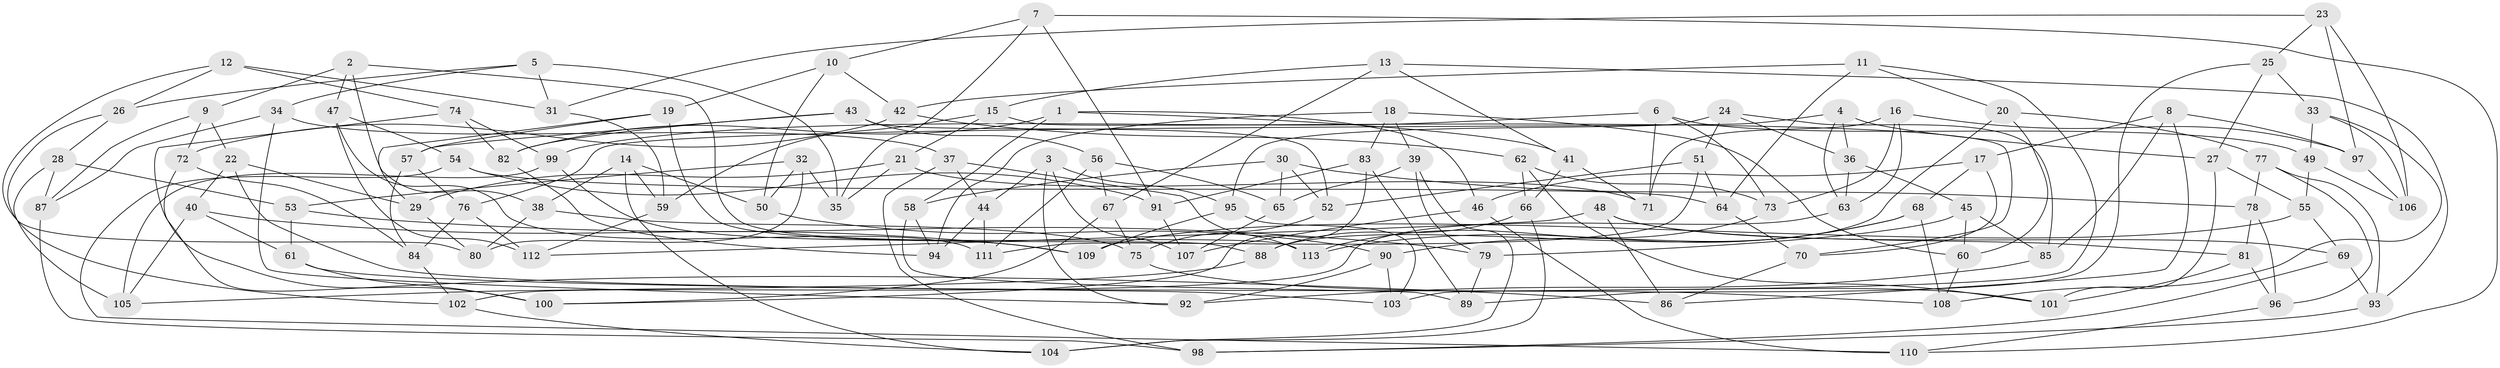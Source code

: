 // coarse degree distribution, {6: 0.5142857142857142, 4: 0.4, 5: 0.07142857142857142, 3: 0.014285714285714285}
// Generated by graph-tools (version 1.1) at 2025/24/03/03/25 07:24:26]
// undirected, 113 vertices, 226 edges
graph export_dot {
graph [start="1"]
  node [color=gray90,style=filled];
  1;
  2;
  3;
  4;
  5;
  6;
  7;
  8;
  9;
  10;
  11;
  12;
  13;
  14;
  15;
  16;
  17;
  18;
  19;
  20;
  21;
  22;
  23;
  24;
  25;
  26;
  27;
  28;
  29;
  30;
  31;
  32;
  33;
  34;
  35;
  36;
  37;
  38;
  39;
  40;
  41;
  42;
  43;
  44;
  45;
  46;
  47;
  48;
  49;
  50;
  51;
  52;
  53;
  54;
  55;
  56;
  57;
  58;
  59;
  60;
  61;
  62;
  63;
  64;
  65;
  66;
  67;
  68;
  69;
  70;
  71;
  72;
  73;
  74;
  75;
  76;
  77;
  78;
  79;
  80;
  81;
  82;
  83;
  84;
  85;
  86;
  87;
  88;
  89;
  90;
  91;
  92;
  93;
  94;
  95;
  96;
  97;
  98;
  99;
  100;
  101;
  102;
  103;
  104;
  105;
  106;
  107;
  108;
  109;
  110;
  111;
  112;
  113;
  1 -- 41;
  1 -- 82;
  1 -- 46;
  1 -- 58;
  2 -- 113;
  2 -- 38;
  2 -- 9;
  2 -- 47;
  3 -- 107;
  3 -- 44;
  3 -- 92;
  3 -- 95;
  4 -- 27;
  4 -- 63;
  4 -- 76;
  4 -- 36;
  5 -- 31;
  5 -- 26;
  5 -- 34;
  5 -- 35;
  6 -- 71;
  6 -- 99;
  6 -- 49;
  6 -- 73;
  7 -- 10;
  7 -- 110;
  7 -- 91;
  7 -- 35;
  8 -- 85;
  8 -- 17;
  8 -- 86;
  8 -- 97;
  9 -- 22;
  9 -- 72;
  9 -- 87;
  10 -- 19;
  10 -- 42;
  10 -- 50;
  11 -- 42;
  11 -- 64;
  11 -- 103;
  11 -- 20;
  12 -- 74;
  12 -- 80;
  12 -- 31;
  12 -- 26;
  13 -- 15;
  13 -- 67;
  13 -- 93;
  13 -- 41;
  14 -- 38;
  14 -- 50;
  14 -- 104;
  14 -- 59;
  15 -- 59;
  15 -- 70;
  15 -- 21;
  16 -- 63;
  16 -- 97;
  16 -- 73;
  16 -- 71;
  17 -- 46;
  17 -- 70;
  17 -- 68;
  18 -- 83;
  18 -- 60;
  18 -- 39;
  18 -- 94;
  19 -- 29;
  19 -- 57;
  19 -- 88;
  20 -- 60;
  20 -- 88;
  20 -- 77;
  21 -- 35;
  21 -- 71;
  21 -- 29;
  22 -- 108;
  22 -- 29;
  22 -- 40;
  23 -- 97;
  23 -- 31;
  23 -- 25;
  23 -- 106;
  24 -- 36;
  24 -- 85;
  24 -- 95;
  24 -- 51;
  25 -- 89;
  25 -- 33;
  25 -- 27;
  26 -- 102;
  26 -- 28;
  27 -- 55;
  27 -- 101;
  28 -- 87;
  28 -- 105;
  28 -- 53;
  29 -- 80;
  30 -- 78;
  30 -- 65;
  30 -- 52;
  30 -- 58;
  31 -- 59;
  32 -- 35;
  32 -- 80;
  32 -- 50;
  32 -- 53;
  33 -- 108;
  33 -- 106;
  33 -- 49;
  34 -- 87;
  34 -- 92;
  34 -- 37;
  36 -- 63;
  36 -- 45;
  37 -- 113;
  37 -- 44;
  37 -- 98;
  38 -- 75;
  38 -- 80;
  39 -- 79;
  39 -- 104;
  39 -- 65;
  40 -- 109;
  40 -- 105;
  40 -- 61;
  41 -- 66;
  41 -- 71;
  42 -- 72;
  42 -- 62;
  43 -- 57;
  43 -- 82;
  43 -- 56;
  43 -- 52;
  44 -- 94;
  44 -- 111;
  45 -- 85;
  45 -- 60;
  45 -- 79;
  46 -- 110;
  46 -- 107;
  47 -- 54;
  47 -- 112;
  47 -- 111;
  48 -- 81;
  48 -- 69;
  48 -- 86;
  48 -- 112;
  49 -- 55;
  49 -- 106;
  50 -- 90;
  51 -- 111;
  51 -- 52;
  51 -- 64;
  52 -- 75;
  53 -- 79;
  53 -- 61;
  54 -- 64;
  54 -- 91;
  54 -- 110;
  55 -- 69;
  55 -- 109;
  56 -- 111;
  56 -- 67;
  56 -- 65;
  57 -- 76;
  57 -- 84;
  58 -- 94;
  58 -- 89;
  59 -- 112;
  60 -- 108;
  61 -- 103;
  61 -- 100;
  62 -- 73;
  62 -- 66;
  62 -- 101;
  63 -- 102;
  64 -- 70;
  65 -- 107;
  66 -- 88;
  66 -- 104;
  67 -- 100;
  67 -- 75;
  68 -- 113;
  68 -- 108;
  68 -- 90;
  69 -- 98;
  69 -- 93;
  70 -- 86;
  72 -- 84;
  72 -- 100;
  73 -- 113;
  74 -- 99;
  74 -- 82;
  74 -- 86;
  75 -- 101;
  76 -- 112;
  76 -- 84;
  77 -- 93;
  77 -- 96;
  77 -- 78;
  78 -- 96;
  78 -- 81;
  79 -- 89;
  81 -- 101;
  81 -- 96;
  82 -- 94;
  83 -- 91;
  83 -- 89;
  83 -- 100;
  84 -- 102;
  85 -- 92;
  87 -- 98;
  88 -- 105;
  90 -- 92;
  90 -- 103;
  91 -- 107;
  93 -- 98;
  95 -- 109;
  95 -- 103;
  96 -- 110;
  97 -- 106;
  99 -- 109;
  99 -- 105;
  102 -- 104;
}
